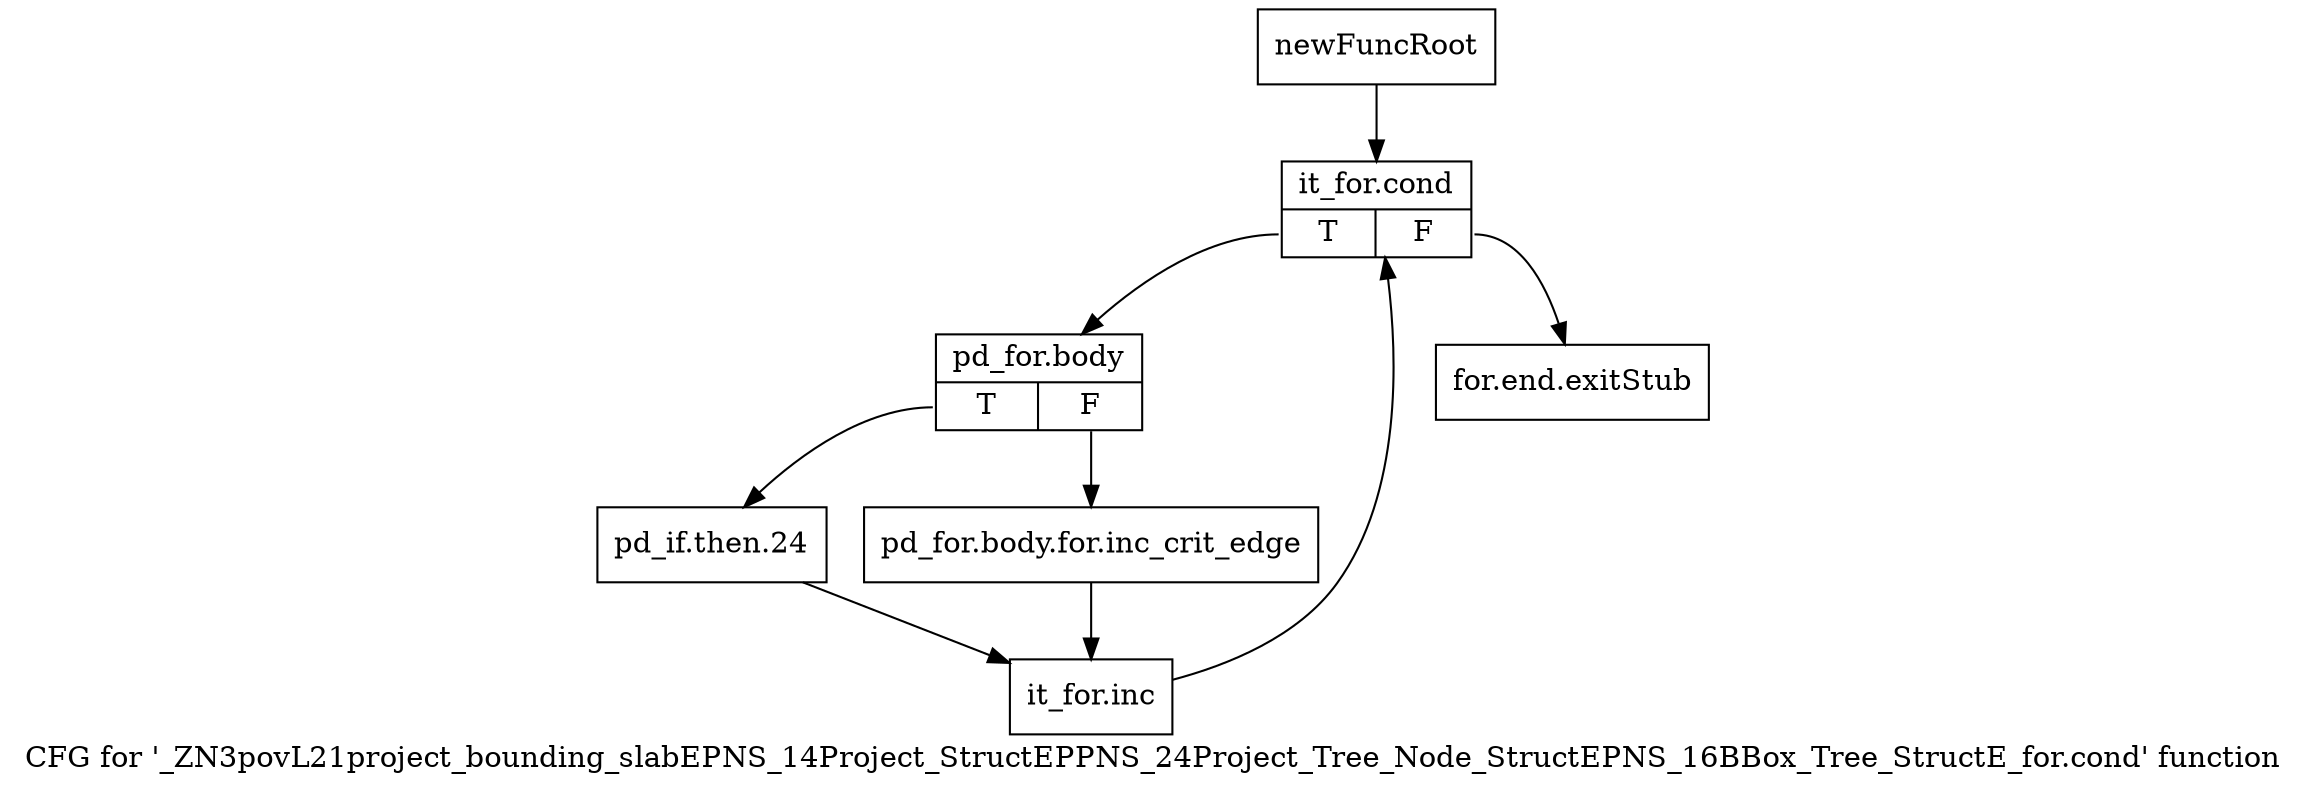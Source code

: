 digraph "CFG for '_ZN3povL21project_bounding_slabEPNS_14Project_StructEPPNS_24Project_Tree_Node_StructEPNS_16BBox_Tree_StructE_for.cond' function" {
	label="CFG for '_ZN3povL21project_bounding_slabEPNS_14Project_StructEPPNS_24Project_Tree_Node_StructEPNS_16BBox_Tree_StructE_for.cond' function";

	Node0x2dd7270 [shape=record,label="{newFuncRoot}"];
	Node0x2dd7270 -> Node0x2dd7310;
	Node0x2dd72c0 [shape=record,label="{for.end.exitStub}"];
	Node0x2dd7310 [shape=record,label="{it_for.cond|{<s0>T|<s1>F}}"];
	Node0x2dd7310:s0 -> Node0x2dd7360;
	Node0x2dd7310:s1 -> Node0x2dd72c0;
	Node0x2dd7360 [shape=record,label="{pd_for.body|{<s0>T|<s1>F}}"];
	Node0x2dd7360:s0 -> Node0x2dd7c60;
	Node0x2dd7360:s1 -> Node0x2dd73b0;
	Node0x2dd73b0 [shape=record,label="{pd_for.body.for.inc_crit_edge}"];
	Node0x2dd73b0 -> Node0x2dd7cb0;
	Node0x2dd7c60 [shape=record,label="{pd_if.then.24}"];
	Node0x2dd7c60 -> Node0x2dd7cb0;
	Node0x2dd7cb0 [shape=record,label="{it_for.inc}"];
	Node0x2dd7cb0 -> Node0x2dd7310;
}
